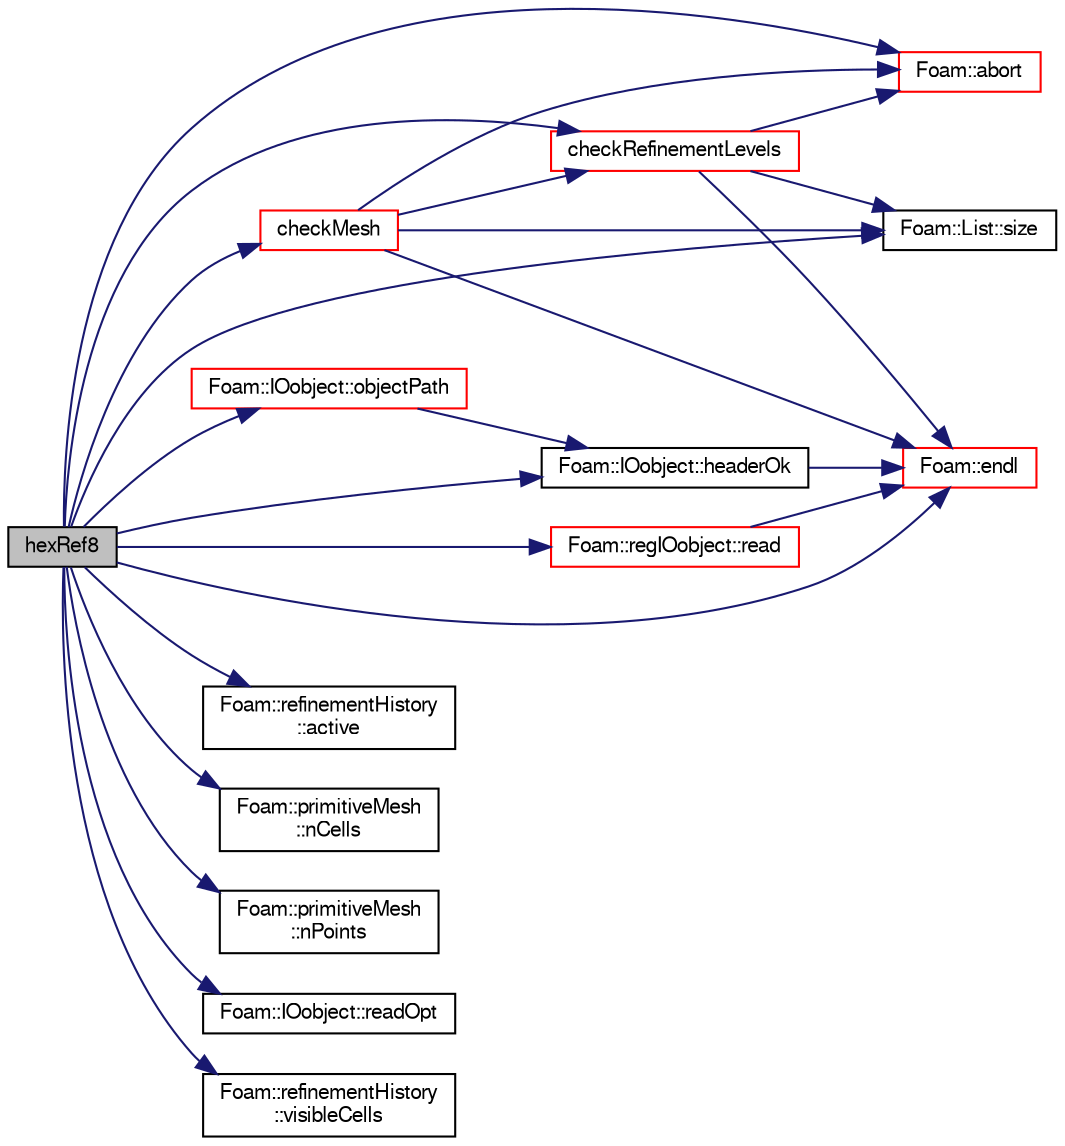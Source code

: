 digraph "hexRef8"
{
  bgcolor="transparent";
  edge [fontname="FreeSans",fontsize="10",labelfontname="FreeSans",labelfontsize="10"];
  node [fontname="FreeSans",fontsize="10",shape=record];
  rankdir="LR";
  Node0 [label="hexRef8",height=0.2,width=0.4,color="black", fillcolor="grey75", style="filled", fontcolor="black"];
  Node0 -> Node1 [color="midnightblue",fontsize="10",style="solid",fontname="FreeSans"];
  Node1 [label="Foam::abort",height=0.2,width=0.4,color="red",URL="$a21124.html#a447107a607d03e417307c203fa5fb44b"];
  Node0 -> Node44 [color="midnightblue",fontsize="10",style="solid",fontname="FreeSans"];
  Node44 [label="Foam::refinementHistory\l::active",height=0.2,width=0.4,color="black",URL="$a21690.html#ad9735e23cb0888fb98e1c5893aecff7e",tooltip="Is there unrefinement history. Note that this will fall over if. "];
  Node0 -> Node45 [color="midnightblue",fontsize="10",style="solid",fontname="FreeSans"];
  Node45 [label="checkMesh",height=0.2,width=0.4,color="red",URL="$a21654.html#a432ff341842268fa21b8363e6b2c45b9",tooltip="Debug: Check coupled mesh for correctness. "];
  Node45 -> Node9 [color="midnightblue",fontsize="10",style="solid",fontname="FreeSans"];
  Node9 [label="Foam::endl",height=0.2,width=0.4,color="red",URL="$a21124.html#a2db8fe02a0d3909e9351bb4275b23ce4",tooltip="Add newline and flush stream. "];
  Node45 -> Node1 [color="midnightblue",fontsize="10",style="solid",fontname="FreeSans"];
  Node45 -> Node96 [color="midnightblue",fontsize="10",style="solid",fontname="FreeSans"];
  Node96 [label="Foam::List::size",height=0.2,width=0.4,color="black",URL="$a25694.html#a8a5f6fa29bd4b500caf186f60245b384",tooltip="Override size to be inconsistent with allocated storage. "];
  Node45 -> Node381 [color="midnightblue",fontsize="10",style="solid",fontname="FreeSans"];
  Node381 [label="checkRefinementLevels",height=0.2,width=0.4,color="red",URL="$a21654.html#a02570ed86624586145fa5b8bb20a2d12",tooltip="Debug: Check 2:1 consistency across faces. "];
  Node381 -> Node9 [color="midnightblue",fontsize="10",style="solid",fontname="FreeSans"];
  Node381 -> Node96 [color="midnightblue",fontsize="10",style="solid",fontname="FreeSans"];
  Node381 -> Node1 [color="midnightblue",fontsize="10",style="solid",fontname="FreeSans"];
  Node0 -> Node381 [color="midnightblue",fontsize="10",style="solid",fontname="FreeSans"];
  Node0 -> Node9 [color="midnightblue",fontsize="10",style="solid",fontname="FreeSans"];
  Node0 -> Node382 [color="midnightblue",fontsize="10",style="solid",fontname="FreeSans"];
  Node382 [label="Foam::IOobject::headerOk",height=0.2,width=0.4,color="black",URL="$a26142.html#a9d4879c850ce41d945ff77e788de3a23",tooltip="Read and check header info. "];
  Node382 -> Node9 [color="midnightblue",fontsize="10",style="solid",fontname="FreeSans"];
  Node0 -> Node132 [color="midnightblue",fontsize="10",style="solid",fontname="FreeSans"];
  Node132 [label="Foam::primitiveMesh\l::nCells",height=0.2,width=0.4,color="black",URL="$a27530.html#a13b94bdb0926552bf78ad5210a73a3d5"];
  Node0 -> Node199 [color="midnightblue",fontsize="10",style="solid",fontname="FreeSans"];
  Node199 [label="Foam::primitiveMesh\l::nPoints",height=0.2,width=0.4,color="black",URL="$a27530.html#a1c886a784a597459dbf2d9470798e9dd"];
  Node0 -> Node383 [color="midnightblue",fontsize="10",style="solid",fontname="FreeSans"];
  Node383 [label="Foam::IOobject::objectPath",height=0.2,width=0.4,color="red",URL="$a26142.html#a3a7ece5c1251c6be1f7812d4dba5fb7a",tooltip="Return complete path + object name. "];
  Node383 -> Node382 [color="midnightblue",fontsize="10",style="solid",fontname="FreeSans"];
  Node0 -> Node278 [color="midnightblue",fontsize="10",style="solid",fontname="FreeSans"];
  Node278 [label="Foam::regIOobject::read",height=0.2,width=0.4,color="red",URL="$a26334.html#af816873151ddb0126e98bb2f914d8ed5",tooltip="Read object. "];
  Node278 -> Node9 [color="midnightblue",fontsize="10",style="solid",fontname="FreeSans"];
  Node0 -> Node393 [color="midnightblue",fontsize="10",style="solid",fontname="FreeSans"];
  Node393 [label="Foam::IOobject::readOpt",height=0.2,width=0.4,color="black",URL="$a26142.html#a81b608e0b8d8e2a8f1bc927cd6076c59"];
  Node0 -> Node96 [color="midnightblue",fontsize="10",style="solid",fontname="FreeSans"];
  Node0 -> Node394 [color="midnightblue",fontsize="10",style="solid",fontname="FreeSans"];
  Node394 [label="Foam::refinementHistory\l::visibleCells",height=0.2,width=0.4,color="black",URL="$a21690.html#a1dd5e1e53d1498657f07a2087f3eafa3",tooltip="Per cell in the current mesh (i.e. visible) either -1 (unrefined) "];
}
